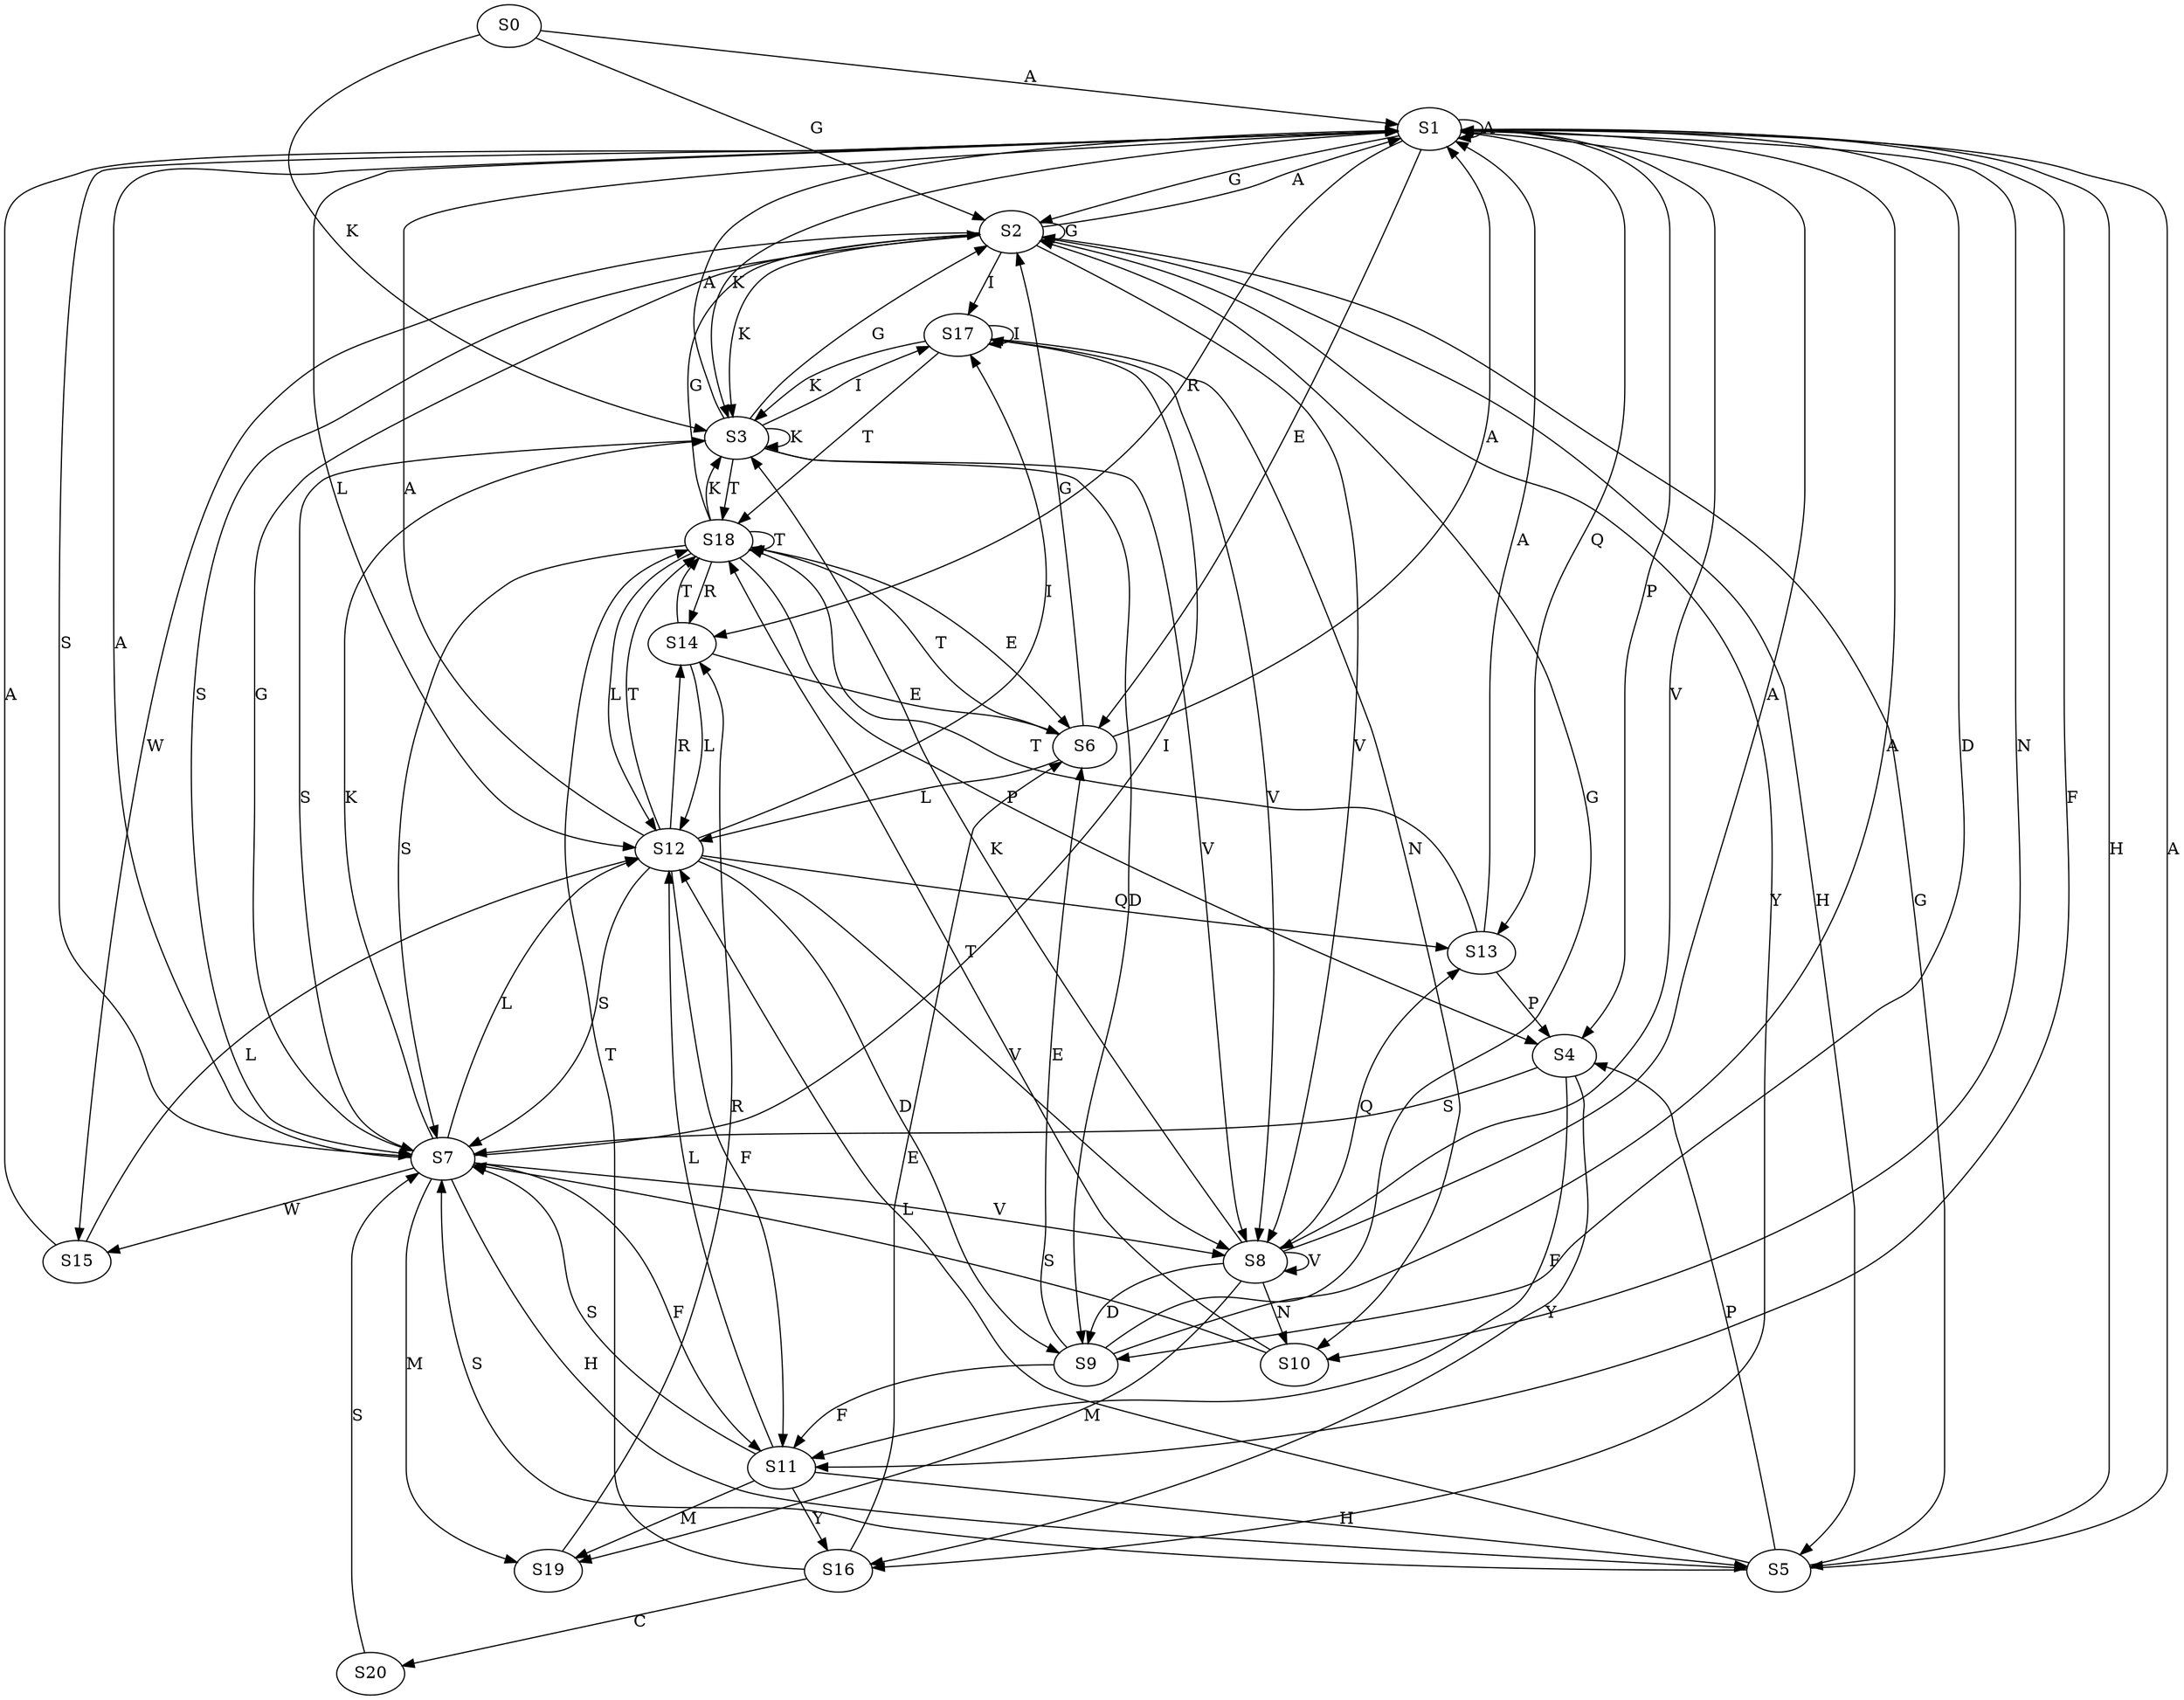 strict digraph  {
	S0 -> S1 [ label = A ];
	S0 -> S2 [ label = G ];
	S0 -> S3 [ label = K ];
	S1 -> S4 [ label = P ];
	S1 -> S3 [ label = K ];
	S1 -> S1 [ label = A ];
	S1 -> S2 [ label = G ];
	S1 -> S5 [ label = H ];
	S1 -> S6 [ label = E ];
	S1 -> S7 [ label = S ];
	S1 -> S8 [ label = V ];
	S1 -> S9 [ label = D ];
	S1 -> S10 [ label = N ];
	S1 -> S11 [ label = F ];
	S1 -> S12 [ label = L ];
	S1 -> S13 [ label = Q ];
	S1 -> S14 [ label = R ];
	S2 -> S15 [ label = W ];
	S2 -> S8 [ label = V ];
	S2 -> S1 [ label = A ];
	S2 -> S16 [ label = Y ];
	S2 -> S5 [ label = H ];
	S2 -> S3 [ label = K ];
	S2 -> S7 [ label = S ];
	S2 -> S17 [ label = I ];
	S2 -> S2 [ label = G ];
	S3 -> S9 [ label = D ];
	S3 -> S8 [ label = V ];
	S3 -> S2 [ label = G ];
	S3 -> S18 [ label = T ];
	S3 -> S3 [ label = K ];
	S3 -> S17 [ label = I ];
	S3 -> S7 [ label = S ];
	S3 -> S1 [ label = A ];
	S4 -> S7 [ label = S ];
	S4 -> S11 [ label = F ];
	S4 -> S16 [ label = Y ];
	S5 -> S1 [ label = A ];
	S5 -> S4 [ label = P ];
	S5 -> S7 [ label = S ];
	S5 -> S2 [ label = G ];
	S5 -> S12 [ label = L ];
	S6 -> S2 [ label = G ];
	S6 -> S1 [ label = A ];
	S6 -> S12 [ label = L ];
	S6 -> S18 [ label = T ];
	S7 -> S12 [ label = L ];
	S7 -> S2 [ label = G ];
	S7 -> S3 [ label = K ];
	S7 -> S1 [ label = A ];
	S7 -> S8 [ label = V ];
	S7 -> S19 [ label = M ];
	S7 -> S15 [ label = W ];
	S7 -> S17 [ label = I ];
	S7 -> S11 [ label = F ];
	S7 -> S5 [ label = H ];
	S8 -> S19 [ label = M ];
	S8 -> S10 [ label = N ];
	S8 -> S3 [ label = K ];
	S8 -> S13 [ label = Q ];
	S8 -> S1 [ label = A ];
	S8 -> S9 [ label = D ];
	S8 -> S8 [ label = V ];
	S9 -> S1 [ label = A ];
	S9 -> S11 [ label = F ];
	S9 -> S6 [ label = E ];
	S9 -> S2 [ label = G ];
	S10 -> S18 [ label = T ];
	S10 -> S7 [ label = S ];
	S11 -> S19 [ label = M ];
	S11 -> S7 [ label = S ];
	S11 -> S16 [ label = Y ];
	S11 -> S5 [ label = H ];
	S11 -> S12 [ label = L ];
	S12 -> S8 [ label = V ];
	S12 -> S1 [ label = A ];
	S12 -> S11 [ label = F ];
	S12 -> S9 [ label = D ];
	S12 -> S7 [ label = S ];
	S12 -> S17 [ label = I ];
	S12 -> S18 [ label = T ];
	S12 -> S14 [ label = R ];
	S12 -> S13 [ label = Q ];
	S13 -> S1 [ label = A ];
	S13 -> S18 [ label = T ];
	S13 -> S4 [ label = P ];
	S14 -> S6 [ label = E ];
	S14 -> S18 [ label = T ];
	S14 -> S12 [ label = L ];
	S15 -> S1 [ label = A ];
	S15 -> S12 [ label = L ];
	S16 -> S6 [ label = E ];
	S16 -> S18 [ label = T ];
	S16 -> S20 [ label = C ];
	S17 -> S10 [ label = N ];
	S17 -> S3 [ label = K ];
	S17 -> S18 [ label = T ];
	S17 -> S17 [ label = I ];
	S17 -> S8 [ label = V ];
	S18 -> S3 [ label = K ];
	S18 -> S4 [ label = P ];
	S18 -> S18 [ label = T ];
	S18 -> S12 [ label = L ];
	S18 -> S14 [ label = R ];
	S18 -> S7 [ label = S ];
	S18 -> S2 [ label = G ];
	S18 -> S6 [ label = E ];
	S19 -> S14 [ label = R ];
	S20 -> S7 [ label = S ];
}
